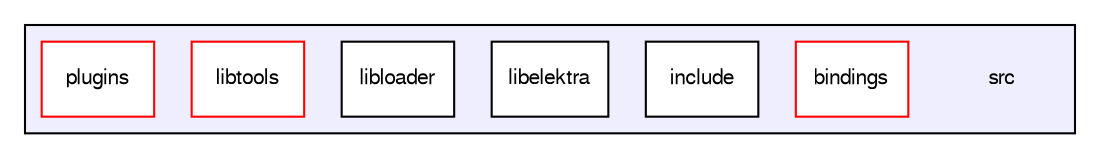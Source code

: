 digraph "src" {
  compound=true
  node [ fontsize="10", fontname="FreeSans"];
  edge [ labelfontsize="10", labelfontname="FreeSans"];
  subgraph clusterdir_68267d1309a1af8e8297ef4c3efbcdba {
    graph [ bgcolor="#eeeeff", pencolor="black", label="" URL="dir_68267d1309a1af8e8297ef4c3efbcdba.html"];
    dir_68267d1309a1af8e8297ef4c3efbcdba [shape=plaintext label="src"];
    dir_ea91a2a72b7cbbf988d2bd2cd1d23e49 [shape=box label="bindings" color="red" fillcolor="white" style="filled" URL="dir_ea91a2a72b7cbbf988d2bd2cd1d23e49.html"];
    dir_b0856f6b0d80ccb263b2f415c91f9e17 [shape=box label="include" color="black" fillcolor="white" style="filled" URL="dir_b0856f6b0d80ccb263b2f415c91f9e17.html"];
    dir_f0b69b8d74dff0eceef8653b6c99bd19 [shape=box label="libelektra" color="black" fillcolor="white" style="filled" URL="dir_f0b69b8d74dff0eceef8653b6c99bd19.html"];
    dir_23c80554d3059e776f1fa3b42eea10c0 [shape=box label="libloader" color="black" fillcolor="white" style="filled" URL="dir_23c80554d3059e776f1fa3b42eea10c0.html"];
    dir_99b923e2244f9d4a38e92708dc2b6643 [shape=box label="libtools" color="red" fillcolor="white" style="filled" URL="dir_99b923e2244f9d4a38e92708dc2b6643.html"];
    dir_7020b8b7abcceffa3f9f7a2d24718f16 [shape=box label="plugins" color="red" fillcolor="white" style="filled" URL="dir_7020b8b7abcceffa3f9f7a2d24718f16.html"];
  }
}
